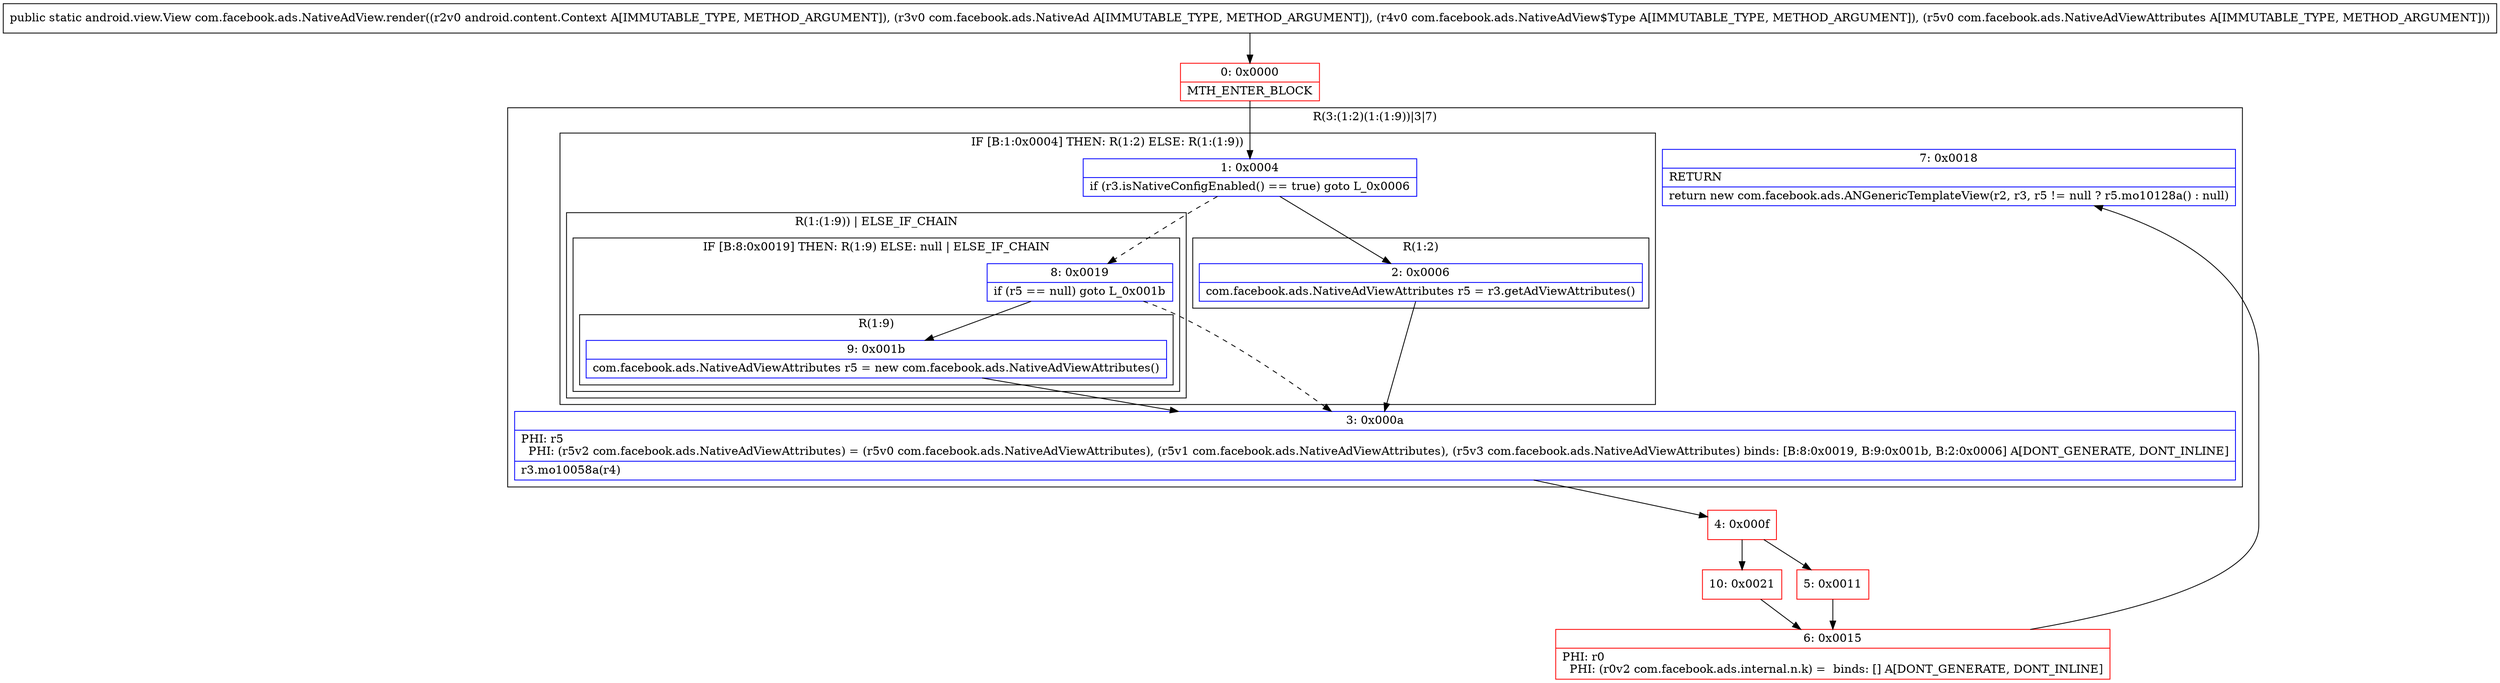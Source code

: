 digraph "CFG forcom.facebook.ads.NativeAdView.render(Landroid\/content\/Context;Lcom\/facebook\/ads\/NativeAd;Lcom\/facebook\/ads\/NativeAdView$Type;Lcom\/facebook\/ads\/NativeAdViewAttributes;)Landroid\/view\/View;" {
subgraph cluster_Region_1567030744 {
label = "R(3:(1:2)(1:(1:9))|3|7)";
node [shape=record,color=blue];
subgraph cluster_IfRegion_855541558 {
label = "IF [B:1:0x0004] THEN: R(1:2) ELSE: R(1:(1:9))";
node [shape=record,color=blue];
Node_1 [shape=record,label="{1\:\ 0x0004|if (r3.isNativeConfigEnabled() == true) goto L_0x0006\l}"];
subgraph cluster_Region_1122052770 {
label = "R(1:2)";
node [shape=record,color=blue];
Node_2 [shape=record,label="{2\:\ 0x0006|com.facebook.ads.NativeAdViewAttributes r5 = r3.getAdViewAttributes()\l}"];
}
subgraph cluster_Region_1798131604 {
label = "R(1:(1:9)) | ELSE_IF_CHAIN\l";
node [shape=record,color=blue];
subgraph cluster_IfRegion_22013716 {
label = "IF [B:8:0x0019] THEN: R(1:9) ELSE: null | ELSE_IF_CHAIN\l";
node [shape=record,color=blue];
Node_8 [shape=record,label="{8\:\ 0x0019|if (r5 == null) goto L_0x001b\l}"];
subgraph cluster_Region_1204688700 {
label = "R(1:9)";
node [shape=record,color=blue];
Node_9 [shape=record,label="{9\:\ 0x001b|com.facebook.ads.NativeAdViewAttributes r5 = new com.facebook.ads.NativeAdViewAttributes()\l}"];
}
}
}
}
Node_3 [shape=record,label="{3\:\ 0x000a|PHI: r5 \l  PHI: (r5v2 com.facebook.ads.NativeAdViewAttributes) = (r5v0 com.facebook.ads.NativeAdViewAttributes), (r5v1 com.facebook.ads.NativeAdViewAttributes), (r5v3 com.facebook.ads.NativeAdViewAttributes) binds: [B:8:0x0019, B:9:0x001b, B:2:0x0006] A[DONT_GENERATE, DONT_INLINE]\l|r3.mo10058a(r4)\l}"];
Node_7 [shape=record,label="{7\:\ 0x0018|RETURN\l|return new com.facebook.ads.ANGenericTemplateView(r2, r3, r5 != null ? r5.mo10128a() : null)\l}"];
}
Node_0 [shape=record,color=red,label="{0\:\ 0x0000|MTH_ENTER_BLOCK\l}"];
Node_4 [shape=record,color=red,label="{4\:\ 0x000f}"];
Node_5 [shape=record,color=red,label="{5\:\ 0x0011}"];
Node_6 [shape=record,color=red,label="{6\:\ 0x0015|PHI: r0 \l  PHI: (r0v2 com.facebook.ads.internal.n.k) =  binds: [] A[DONT_GENERATE, DONT_INLINE]\l}"];
Node_10 [shape=record,color=red,label="{10\:\ 0x0021}"];
MethodNode[shape=record,label="{public static android.view.View com.facebook.ads.NativeAdView.render((r2v0 android.content.Context A[IMMUTABLE_TYPE, METHOD_ARGUMENT]), (r3v0 com.facebook.ads.NativeAd A[IMMUTABLE_TYPE, METHOD_ARGUMENT]), (r4v0 com.facebook.ads.NativeAdView$Type A[IMMUTABLE_TYPE, METHOD_ARGUMENT]), (r5v0 com.facebook.ads.NativeAdViewAttributes A[IMMUTABLE_TYPE, METHOD_ARGUMENT])) }"];
MethodNode -> Node_0;
Node_1 -> Node_2;
Node_1 -> Node_8[style=dashed];
Node_2 -> Node_3;
Node_8 -> Node_3[style=dashed];
Node_8 -> Node_9;
Node_9 -> Node_3;
Node_3 -> Node_4;
Node_0 -> Node_1;
Node_4 -> Node_5;
Node_4 -> Node_10;
Node_5 -> Node_6;
Node_6 -> Node_7;
Node_10 -> Node_6;
}

